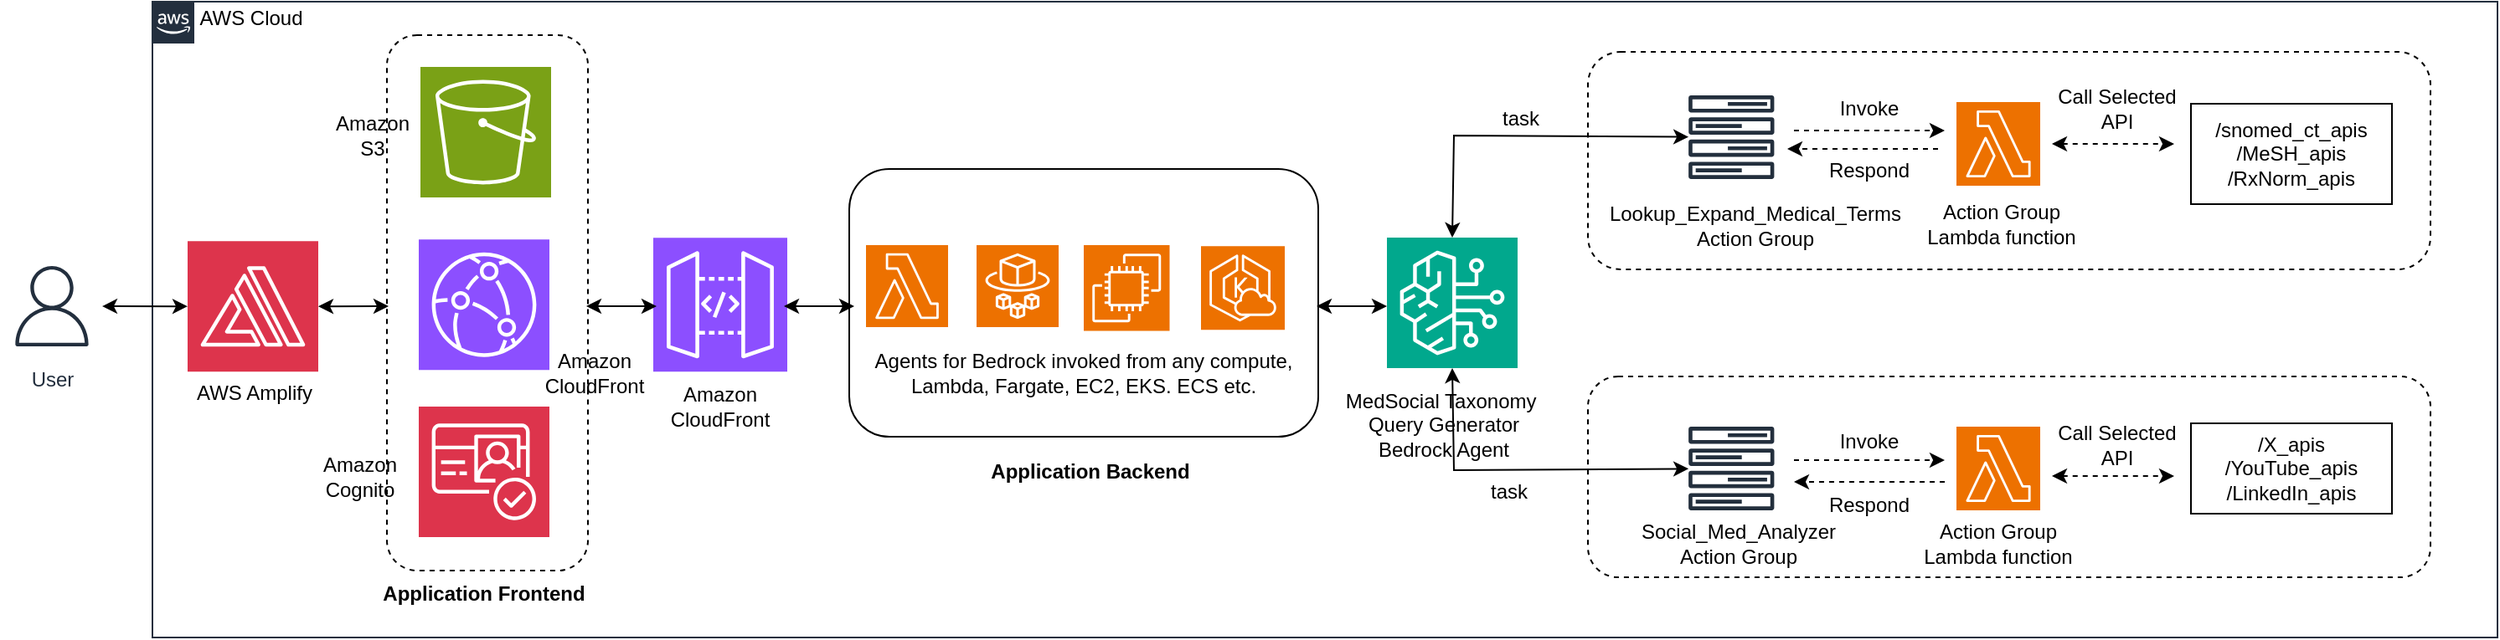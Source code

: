 <mxfile version="27.1.5">
  <diagram name="Page-1" id="mPRYtnHCe1ainTHo_fgo">
    <mxGraphModel dx="1636" dy="427" grid="1" gridSize="10" guides="1" tooltips="1" connect="1" arrows="0" fold="1" page="1" pageScale="1" pageWidth="850" pageHeight="1100" math="0" shadow="0">
      <root>
        <mxCell id="0" />
        <mxCell id="1" parent="0" />
        <mxCell id="MufeMbEMQpiEw7InIswr-2" value="`" style="points=[[0,0],[0.25,0],[0.5,0],[0.75,0],[1,0],[1,0.25],[1,0.5],[1,0.75],[1,1],[0.75,1],[0.5,1],[0.25,1],[0,1],[0,0.75],[0,0.5],[0,0.25]];outlineConnect=0;gradientColor=none;html=1;whiteSpace=wrap;fontSize=12;fontStyle=0;container=1;pointerEvents=0;collapsible=0;recursiveResize=0;shape=mxgraph.aws4.group;grIcon=mxgraph.aws4.group_aws_cloud_alt;strokeColor=#232F3E;fillColor=none;verticalAlign=top;align=left;spacingLeft=30;fontColor=#232F3E;dashed=0;" parent="1" vertex="1">
          <mxGeometry x="-600" y="480" width="1400" height="380" as="geometry" />
        </mxCell>
        <mxCell id="MufeMbEMQpiEw7InIswr-4" value="" style="sketch=0;points=[[0,0,0],[0.25,0,0],[0.5,0,0],[0.75,0,0],[1,0,0],[0,1,0],[0.25,1,0],[0.5,1,0],[0.75,1,0],[1,1,0],[0,0.25,0],[0,0.5,0],[0,0.75,0],[1,0.25,0],[1,0.5,0],[1,0.75,0]];outlineConnect=0;fontColor=#232F3E;fillColor=#01A88D;strokeColor=#ffffff;dashed=0;verticalLabelPosition=bottom;verticalAlign=top;align=center;html=1;fontSize=12;fontStyle=0;aspect=fixed;shape=mxgraph.aws4.resourceIcon;resIcon=mxgraph.aws4.bedrock;" parent="MufeMbEMQpiEw7InIswr-2" vertex="1">
          <mxGeometry x="737" y="141" width="78" height="78" as="geometry" />
        </mxCell>
        <mxCell id="MufeMbEMQpiEw7InIswr-5" value="" style="rounded=1;whiteSpace=wrap;html=1;dashed=1;" parent="MufeMbEMQpiEw7InIswr-2" vertex="1">
          <mxGeometry x="857" y="30" width="503" height="130" as="geometry" />
        </mxCell>
        <mxCell id="MufeMbEMQpiEw7InIswr-6" value="" style="rounded=1;whiteSpace=wrap;html=1;dashed=1;" parent="MufeMbEMQpiEw7InIswr-2" vertex="1">
          <mxGeometry x="857" y="224" width="503" height="120" as="geometry" />
        </mxCell>
        <mxCell id="MufeMbEMQpiEw7InIswr-9" value="" style="sketch=0;outlineConnect=0;fontColor=#232F3E;gradientColor=none;fillColor=#232F3D;strokeColor=none;dashed=0;verticalLabelPosition=bottom;verticalAlign=top;align=center;html=1;fontSize=12;fontStyle=0;aspect=fixed;pointerEvents=1;shape=mxgraph.aws4.forums;" parent="MufeMbEMQpiEw7InIswr-2" vertex="1">
          <mxGeometry x="917" y="56" width="51.32" height="50" as="geometry" />
        </mxCell>
        <mxCell id="MufeMbEMQpiEw7InIswr-10" value="" style="sketch=0;points=[[0,0,0],[0.25,0,0],[0.5,0,0],[0.75,0,0],[1,0,0],[0,1,0],[0.25,1,0],[0.5,1,0],[0.75,1,0],[1,1,0],[0,0.25,0],[0,0.5,0],[0,0.75,0],[1,0.25,0],[1,0.5,0],[1,0.75,0]];outlineConnect=0;fontColor=#232F3E;fillColor=#ED7100;strokeColor=#ffffff;dashed=0;verticalLabelPosition=bottom;verticalAlign=top;align=center;html=1;fontSize=12;fontStyle=0;aspect=fixed;shape=mxgraph.aws4.resourceIcon;resIcon=mxgraph.aws4.lambda;" parent="MufeMbEMQpiEw7InIswr-2" vertex="1">
          <mxGeometry x="1077" y="60" width="50" height="50" as="geometry" />
        </mxCell>
        <mxCell id="MufeMbEMQpiEw7InIswr-11" value="&lt;div&gt;/snomed_ct_apis&lt;/div&gt;&lt;div&gt;/MeSH_apis&lt;/div&gt;&lt;div&gt;/RxNorm_apis&lt;br&gt;&lt;/div&gt;" style="rounded=0;whiteSpace=wrap;html=1;" parent="MufeMbEMQpiEw7InIswr-2" vertex="1">
          <mxGeometry x="1217" y="61" width="120" height="60" as="geometry" />
        </mxCell>
        <mxCell id="MufeMbEMQpiEw7InIswr-12" value="" style="sketch=0;outlineConnect=0;fontColor=#232F3E;gradientColor=none;fillColor=#232F3D;strokeColor=none;dashed=0;verticalLabelPosition=bottom;verticalAlign=top;align=center;html=1;fontSize=12;fontStyle=0;aspect=fixed;pointerEvents=1;shape=mxgraph.aws4.forums;" parent="MufeMbEMQpiEw7InIswr-2" vertex="1">
          <mxGeometry x="917" y="254" width="51.32" height="50" as="geometry" />
        </mxCell>
        <mxCell id="MufeMbEMQpiEw7InIswr-14" value="&lt;div&gt;/X_apis&lt;/div&gt;&lt;div&gt;/YouTube_apis&lt;/div&gt;&lt;div&gt;/LinkedIn_apis&lt;br&gt;&lt;/div&gt;" style="rounded=0;whiteSpace=wrap;html=1;" parent="MufeMbEMQpiEw7InIswr-2" vertex="1">
          <mxGeometry x="1217" y="252" width="120" height="54" as="geometry" />
        </mxCell>
        <mxCell id="MufeMbEMQpiEw7InIswr-13" value="" style="sketch=0;points=[[0,0,0],[0.25,0,0],[0.5,0,0],[0.75,0,0],[1,0,0],[0,1,0],[0.25,1,0],[0.5,1,0],[0.75,1,0],[1,1,0],[0,0.25,0],[0,0.5,0],[0,0.75,0],[1,0.25,0],[1,0.5,0],[1,0.75,0]];outlineConnect=0;fontColor=#232F3E;fillColor=#ED7100;strokeColor=#ffffff;dashed=0;verticalLabelPosition=bottom;verticalAlign=top;align=center;html=1;fontSize=12;fontStyle=0;aspect=fixed;shape=mxgraph.aws4.resourceIcon;resIcon=mxgraph.aws4.lambda;" parent="MufeMbEMQpiEw7InIswr-2" vertex="1">
          <mxGeometry x="1077" y="254" width="50" height="50" as="geometry" />
        </mxCell>
        <mxCell id="MufeMbEMQpiEw7InIswr-16" value="Lookup_Expand_Medical_Terms Action Group" style="text;html=1;align=center;verticalAlign=middle;whiteSpace=wrap;rounded=0;" parent="MufeMbEMQpiEw7InIswr-2" vertex="1">
          <mxGeometry x="867" y="119.5" width="180" height="29" as="geometry" />
        </mxCell>
        <mxCell id="MufeMbEMQpiEw7InIswr-28" value="&lt;div&gt;Action Group&lt;/div&gt;&lt;div&gt;Lambda function&lt;br&gt;&lt;/div&gt;" style="text;html=1;align=center;verticalAlign=middle;whiteSpace=wrap;rounded=0;" parent="MufeMbEMQpiEw7InIswr-2" vertex="1">
          <mxGeometry x="1039" y="123" width="130" height="20" as="geometry" />
        </mxCell>
        <mxCell id="MufeMbEMQpiEw7InIswr-31" value="&lt;div&gt;Action Group&lt;/div&gt;&lt;div&gt;Lambda function&lt;br&gt;&lt;/div&gt;" style="text;html=1;align=center;verticalAlign=middle;whiteSpace=wrap;rounded=0;" parent="MufeMbEMQpiEw7InIswr-2" vertex="1">
          <mxGeometry x="1037" y="314" width="130" height="20" as="geometry" />
        </mxCell>
        <mxCell id="MufeMbEMQpiEw7InIswr-32" value="&lt;div&gt;Social_Med_Analyzer &lt;br&gt;&lt;/div&gt;&lt;div&gt;Action Group&lt;/div&gt;" style="text;html=1;align=center;verticalAlign=middle;whiteSpace=wrap;rounded=0;" parent="MufeMbEMQpiEw7InIswr-2" vertex="1">
          <mxGeometry x="857" y="309.5" width="180" height="29" as="geometry" />
        </mxCell>
        <mxCell id="MufeMbEMQpiEw7InIswr-33" value="" style="endArrow=classic;startArrow=classic;html=1;rounded=0;exitX=0.5;exitY=0;exitDx=0;exitDy=0;exitPerimeter=0;" parent="MufeMbEMQpiEw7InIswr-2" source="MufeMbEMQpiEw7InIswr-4" target="MufeMbEMQpiEw7InIswr-9" edge="1">
          <mxGeometry width="50" height="50" relative="1" as="geometry">
            <mxPoint x="1017" y="220" as="sourcePoint" />
            <mxPoint x="1067" y="170" as="targetPoint" />
            <Array as="points">
              <mxPoint x="777" y="80" />
            </Array>
          </mxGeometry>
        </mxCell>
        <mxCell id="MufeMbEMQpiEw7InIswr-34" value="" style="endArrow=classic;startArrow=classic;html=1;rounded=0;entryX=0.5;entryY=1;entryDx=0;entryDy=0;entryPerimeter=0;" parent="MufeMbEMQpiEw7InIswr-2" source="MufeMbEMQpiEw7InIswr-12" target="MufeMbEMQpiEw7InIswr-4" edge="1">
          <mxGeometry width="50" height="50" relative="1" as="geometry">
            <mxPoint x="817" y="141" as="sourcePoint" />
            <mxPoint x="957" y="81" as="targetPoint" />
            <Array as="points">
              <mxPoint x="777" y="280" />
            </Array>
          </mxGeometry>
        </mxCell>
        <mxCell id="MufeMbEMQpiEw7InIswr-36" value="task" style="text;strokeColor=none;align=center;fillColor=none;html=1;verticalAlign=middle;whiteSpace=wrap;rounded=0;" parent="MufeMbEMQpiEw7InIswr-2" vertex="1">
          <mxGeometry x="787" y="55" width="60" height="30" as="geometry" />
        </mxCell>
        <mxCell id="MufeMbEMQpiEw7InIswr-39" value="" style="rounded=1;whiteSpace=wrap;html=1;" parent="MufeMbEMQpiEw7InIswr-2" vertex="1">
          <mxGeometry x="416" y="100" width="280" height="160" as="geometry" />
        </mxCell>
        <mxCell id="MufeMbEMQpiEw7InIswr-40" value="" style="sketch=0;points=[[0,0,0],[0.25,0,0],[0.5,0,0],[0.75,0,0],[1,0,0],[0,1,0],[0.25,1,0],[0.5,1,0],[0.75,1,0],[1,1,0],[0,0.25,0],[0,0.5,0],[0,0.75,0],[1,0.25,0],[1,0.5,0],[1,0.75,0]];outlineConnect=0;fontColor=#232F3E;fillColor=#ED7100;strokeColor=#ffffff;dashed=0;verticalLabelPosition=bottom;verticalAlign=top;align=center;html=1;fontSize=12;fontStyle=0;aspect=fixed;shape=mxgraph.aws4.resourceIcon;resIcon=mxgraph.aws4.lambda;" parent="MufeMbEMQpiEw7InIswr-2" vertex="1">
          <mxGeometry x="426" y="145.5" width="49" height="49" as="geometry" />
        </mxCell>
        <mxCell id="MufeMbEMQpiEw7InIswr-41" value="" style="sketch=0;points=[[0,0,0],[0.25,0,0],[0.5,0,0],[0.75,0,0],[1,0,0],[0,1,0],[0.25,1,0],[0.5,1,0],[0.75,1,0],[1,1,0],[0,0.25,0],[0,0.5,0],[0,0.75,0],[1,0.25,0],[1,0.5,0],[1,0.75,0]];outlineConnect=0;fontColor=#232F3E;fillColor=#ED7100;strokeColor=#ffffff;dashed=0;verticalLabelPosition=bottom;verticalAlign=top;align=center;html=1;fontSize=12;fontStyle=0;aspect=fixed;shape=mxgraph.aws4.resourceIcon;resIcon=mxgraph.aws4.fargate;" parent="MufeMbEMQpiEw7InIswr-2" vertex="1">
          <mxGeometry x="492" y="145.5" width="49" height="49" as="geometry" />
        </mxCell>
        <mxCell id="MufeMbEMQpiEw7InIswr-42" value="" style="sketch=0;points=[[0,0,0],[0.25,0,0],[0.5,0,0],[0.75,0,0],[1,0,0],[0,1,0],[0.25,1,0],[0.5,1,0],[0.75,1,0],[1,1,0],[0,0.25,0],[0,0.5,0],[0,0.75,0],[1,0.25,0],[1,0.5,0],[1,0.75,0]];outlineConnect=0;fontColor=#232F3E;fillColor=#ED7100;strokeColor=#ffffff;dashed=0;verticalLabelPosition=bottom;verticalAlign=top;align=center;html=1;fontSize=12;fontStyle=0;aspect=fixed;shape=mxgraph.aws4.resourceIcon;resIcon=mxgraph.aws4.ec2;" parent="MufeMbEMQpiEw7InIswr-2" vertex="1">
          <mxGeometry x="556" y="145.5" width="51.25" height="51.25" as="geometry" />
        </mxCell>
        <mxCell id="MufeMbEMQpiEw7InIswr-44" value="" style="sketch=0;points=[[0,0,0],[0.25,0,0],[0.5,0,0],[0.75,0,0],[1,0,0],[0,1,0],[0.25,1,0],[0.5,1,0],[0.75,1,0],[1,1,0],[0,0.25,0],[0,0.5,0],[0,0.75,0],[1,0.25,0],[1,0.5,0],[1,0.75,0]];outlineConnect=0;fontColor=#232F3E;fillColor=#ED7100;strokeColor=#ffffff;dashed=0;verticalLabelPosition=bottom;verticalAlign=top;align=center;html=1;fontSize=12;fontStyle=0;aspect=fixed;shape=mxgraph.aws4.resourceIcon;resIcon=mxgraph.aws4.eks_cloud;" parent="MufeMbEMQpiEw7InIswr-2" vertex="1">
          <mxGeometry x="626" y="146.13" width="50" height="50" as="geometry" />
        </mxCell>
        <mxCell id="MufeMbEMQpiEw7InIswr-45" value="" style="sketch=0;points=[[0,0,0],[0.25,0,0],[0.5,0,0],[0.75,0,0],[1,0,0],[0,1,0],[0.25,1,0],[0.5,1,0],[0.75,1,0],[1,1,0],[0,0.25,0],[0,0.5,0],[0,0.75,0],[1,0.25,0],[1,0.5,0],[1,0.75,0]];outlineConnect=0;fontColor=#232F3E;fillColor=#8C4FFF;strokeColor=#ffffff;dashed=0;verticalLabelPosition=bottom;verticalAlign=top;align=center;html=1;fontSize=12;fontStyle=0;aspect=fixed;shape=mxgraph.aws4.resourceIcon;resIcon=mxgraph.aws4.api_gateway;" parent="MufeMbEMQpiEw7InIswr-2" vertex="1">
          <mxGeometry x="299" y="141.13" width="80" height="80" as="geometry" />
        </mxCell>
        <mxCell id="MufeMbEMQpiEw7InIswr-46" value="" style="rounded=1;whiteSpace=wrap;html=1;dashed=1;" parent="MufeMbEMQpiEw7InIswr-2" vertex="1">
          <mxGeometry x="140" y="20" width="120" height="320" as="geometry" />
        </mxCell>
        <mxCell id="MufeMbEMQpiEw7InIswr-47" value="" style="sketch=0;points=[[0,0,0],[0.25,0,0],[0.5,0,0],[0.75,0,0],[1,0,0],[0,1,0],[0.25,1,0],[0.5,1,0],[0.75,1,0],[1,1,0],[0,0.25,0],[0,0.5,0],[0,0.75,0],[1,0.25,0],[1,0.5,0],[1,0.75,0]];outlineConnect=0;fontColor=#232F3E;fillColor=#DD344C;strokeColor=#ffffff;dashed=0;verticalLabelPosition=bottom;verticalAlign=top;align=center;html=1;fontSize=12;fontStyle=0;aspect=fixed;shape=mxgraph.aws4.resourceIcon;resIcon=mxgraph.aws4.amplify;" parent="MufeMbEMQpiEw7InIswr-2" vertex="1">
          <mxGeometry x="21" y="143.13" width="78" height="78" as="geometry" />
        </mxCell>
        <mxCell id="MufeMbEMQpiEw7InIswr-48" value="" style="sketch=0;points=[[0,0,0],[0.25,0,0],[0.5,0,0],[0.75,0,0],[1,0,0],[0,1,0],[0.25,1,0],[0.5,1,0],[0.75,1,0],[1,1,0],[0,0.25,0],[0,0.5,0],[0,0.75,0],[1,0.25,0],[1,0.5,0],[1,0.75,0]];outlineConnect=0;fontColor=#232F3E;fillColor=#8C4FFF;strokeColor=#ffffff;dashed=0;verticalLabelPosition=bottom;verticalAlign=top;align=center;html=1;fontSize=12;fontStyle=0;aspect=fixed;shape=mxgraph.aws4.resourceIcon;resIcon=mxgraph.aws4.cloudfront;" parent="MufeMbEMQpiEw7InIswr-2" vertex="1">
          <mxGeometry x="159" y="142.13" width="78" height="78" as="geometry" />
        </mxCell>
        <mxCell id="MufeMbEMQpiEw7InIswr-49" value="" style="sketch=0;points=[[0,0,0],[0.25,0,0],[0.5,0,0],[0.75,0,0],[1,0,0],[0,1,0],[0.25,1,0],[0.5,1,0],[0.75,1,0],[1,1,0],[0,0.25,0],[0,0.5,0],[0,0.75,0],[1,0.25,0],[1,0.5,0],[1,0.75,0]];outlineConnect=0;fontColor=#232F3E;fillColor=#7AA116;strokeColor=#ffffff;dashed=0;verticalLabelPosition=bottom;verticalAlign=top;align=center;html=1;fontSize=12;fontStyle=0;aspect=fixed;shape=mxgraph.aws4.resourceIcon;resIcon=mxgraph.aws4.s3;" parent="MufeMbEMQpiEw7InIswr-2" vertex="1">
          <mxGeometry x="160" y="39" width="78" height="78" as="geometry" />
        </mxCell>
        <mxCell id="MufeMbEMQpiEw7InIswr-50" value="" style="sketch=0;points=[[0,0,0],[0.25,0,0],[0.5,0,0],[0.75,0,0],[1,0,0],[0,1,0],[0.25,1,0],[0.5,1,0],[0.75,1,0],[1,1,0],[0,0.25,0],[0,0.5,0],[0,0.75,0],[1,0.25,0],[1,0.5,0],[1,0.75,0]];outlineConnect=0;fontColor=#232F3E;fillColor=#DD344C;strokeColor=#ffffff;dashed=0;verticalLabelPosition=bottom;verticalAlign=top;align=center;html=1;fontSize=12;fontStyle=0;aspect=fixed;shape=mxgraph.aws4.resourceIcon;resIcon=mxgraph.aws4.cognito;" parent="MufeMbEMQpiEw7InIswr-2" vertex="1">
          <mxGeometry x="159" y="242" width="78" height="78" as="geometry" />
        </mxCell>
        <mxCell id="MufeMbEMQpiEw7InIswr-59" value="AWS Cloud" style="text;html=1;align=center;verticalAlign=middle;whiteSpace=wrap;rounded=0;" parent="MufeMbEMQpiEw7InIswr-2" vertex="1">
          <mxGeometry x="19" width="80" height="20" as="geometry" />
        </mxCell>
        <mxCell id="MufeMbEMQpiEw7InIswr-60" value="AWS Amplify" style="text;html=1;align=center;verticalAlign=middle;whiteSpace=wrap;rounded=0;" parent="MufeMbEMQpiEw7InIswr-2" vertex="1">
          <mxGeometry x="21" y="224" width="80" height="20" as="geometry" />
        </mxCell>
        <mxCell id="MufeMbEMQpiEw7InIswr-61" value="Amazon S3" style="text;html=1;align=center;verticalAlign=middle;whiteSpace=wrap;rounded=0;" parent="MufeMbEMQpiEw7InIswr-2" vertex="1">
          <mxGeometry x="101" y="60" width="61" height="40" as="geometry" />
        </mxCell>
        <mxCell id="MufeMbEMQpiEw7InIswr-62" value="Amazon CloudFront" style="text;html=1;align=center;verticalAlign=middle;whiteSpace=wrap;rounded=0;" parent="MufeMbEMQpiEw7InIswr-2" vertex="1">
          <mxGeometry x="229" y="200.75" width="70" height="43.25" as="geometry" />
        </mxCell>
        <mxCell id="MufeMbEMQpiEw7InIswr-63" value="&lt;div&gt;Amazon Cognito&lt;/div&gt;" style="text;html=1;align=center;verticalAlign=middle;whiteSpace=wrap;rounded=0;" parent="MufeMbEMQpiEw7InIswr-2" vertex="1">
          <mxGeometry x="89" y="262.38" width="70" height="43.25" as="geometry" />
        </mxCell>
        <mxCell id="MufeMbEMQpiEw7InIswr-64" value="&lt;div&gt;&lt;b&gt;Application Frontend&lt;br&gt;&lt;/b&gt;&lt;/div&gt;" style="text;html=1;align=center;verticalAlign=middle;whiteSpace=wrap;rounded=0;" parent="MufeMbEMQpiEw7InIswr-2" vertex="1">
          <mxGeometry x="113" y="338.5" width="170" height="30" as="geometry" />
        </mxCell>
        <mxCell id="MufeMbEMQpiEw7InIswr-65" value="Amazon CloudFront" style="text;html=1;align=center;verticalAlign=middle;whiteSpace=wrap;rounded=0;" parent="MufeMbEMQpiEw7InIswr-2" vertex="1">
          <mxGeometry x="304" y="220.13" width="70" height="43.25" as="geometry" />
        </mxCell>
        <mxCell id="MufeMbEMQpiEw7InIswr-66" value="&lt;div&gt;&lt;b&gt;Application Backend&lt;br&gt;&lt;/b&gt;&lt;/div&gt;" style="text;html=1;align=center;verticalAlign=middle;whiteSpace=wrap;rounded=0;" parent="MufeMbEMQpiEw7InIswr-2" vertex="1">
          <mxGeometry x="475" y="266" width="170" height="30" as="geometry" />
        </mxCell>
        <mxCell id="MufeMbEMQpiEw7InIswr-67" value="Agents for Bedrock invoked from any compute, Lambda, Fargate, EC2, EKS. ECS etc." style="text;html=1;align=center;verticalAlign=middle;whiteSpace=wrap;rounded=0;" parent="MufeMbEMQpiEw7InIswr-2" vertex="1">
          <mxGeometry x="429" y="209.38" width="254" height="26" as="geometry" />
        </mxCell>
        <mxCell id="MufeMbEMQpiEw7InIswr-68" value="" style="endArrow=classic;html=1;rounded=0;dashed=1;" parent="MufeMbEMQpiEw7InIswr-2" edge="1">
          <mxGeometry width="50" height="50" relative="1" as="geometry">
            <mxPoint x="1066" y="88" as="sourcePoint" />
            <mxPoint x="976" y="88" as="targetPoint" />
          </mxGeometry>
        </mxCell>
        <mxCell id="MufeMbEMQpiEw7InIswr-69" value="" style="endArrow=classic;html=1;rounded=0;dashed=1;" parent="MufeMbEMQpiEw7InIswr-2" edge="1">
          <mxGeometry width="50" height="50" relative="1" as="geometry">
            <mxPoint x="1070" y="287" as="sourcePoint" />
            <mxPoint x="980" y="287" as="targetPoint" />
          </mxGeometry>
        </mxCell>
        <mxCell id="MufeMbEMQpiEw7InIswr-70" value="" style="endArrow=classic;html=1;rounded=0;dashed=1;" parent="MufeMbEMQpiEw7InIswr-2" edge="1">
          <mxGeometry width="50" height="50" relative="1" as="geometry">
            <mxPoint x="980" y="274" as="sourcePoint" />
            <mxPoint x="1070" y="274" as="targetPoint" />
          </mxGeometry>
        </mxCell>
        <mxCell id="MufeMbEMQpiEw7InIswr-71" value="" style="endArrow=classic;html=1;rounded=0;dashed=1;" parent="MufeMbEMQpiEw7InIswr-2" edge="1">
          <mxGeometry width="50" height="50" relative="1" as="geometry">
            <mxPoint x="980" y="77" as="sourcePoint" />
            <mxPoint x="1070" y="77" as="targetPoint" />
          </mxGeometry>
        </mxCell>
        <mxCell id="MufeMbEMQpiEw7InIswr-72" value="" style="endArrow=classic;startArrow=classic;html=1;rounded=0;dashed=1;" parent="MufeMbEMQpiEw7InIswr-2" edge="1">
          <mxGeometry width="50" height="50" relative="1" as="geometry">
            <mxPoint x="1134" y="85" as="sourcePoint" />
            <mxPoint x="1207" y="85" as="targetPoint" />
          </mxGeometry>
        </mxCell>
        <mxCell id="MufeMbEMQpiEw7InIswr-73" value="" style="endArrow=classic;startArrow=classic;html=1;rounded=0;dashed=1;" parent="MufeMbEMQpiEw7InIswr-2" edge="1">
          <mxGeometry width="50" height="50" relative="1" as="geometry">
            <mxPoint x="1134" y="283.5" as="sourcePoint" />
            <mxPoint x="1207" y="283.5" as="targetPoint" />
          </mxGeometry>
        </mxCell>
        <mxCell id="MufeMbEMQpiEw7InIswr-74" value="task" style="text;strokeColor=none;align=center;fillColor=none;html=1;verticalAlign=middle;whiteSpace=wrap;rounded=0;" parent="MufeMbEMQpiEw7InIswr-2" vertex="1">
          <mxGeometry x="780" y="280" width="60" height="26" as="geometry" />
        </mxCell>
        <mxCell id="MufeMbEMQpiEw7InIswr-75" value="Invoke" style="text;strokeColor=none;align=center;fillColor=none;html=1;verticalAlign=middle;whiteSpace=wrap;rounded=0;" parent="MufeMbEMQpiEw7InIswr-2" vertex="1">
          <mxGeometry x="995" y="250" width="60" height="26" as="geometry" />
        </mxCell>
        <mxCell id="MufeMbEMQpiEw7InIswr-76" value="Invoke" style="text;strokeColor=none;align=center;fillColor=none;html=1;verticalAlign=middle;whiteSpace=wrap;rounded=0;" parent="MufeMbEMQpiEw7InIswr-2" vertex="1">
          <mxGeometry x="995" y="51" width="60" height="26" as="geometry" />
        </mxCell>
        <mxCell id="MufeMbEMQpiEw7InIswr-77" value="Respond" style="text;strokeColor=none;align=center;fillColor=none;html=1;verticalAlign=middle;whiteSpace=wrap;rounded=0;" parent="MufeMbEMQpiEw7InIswr-2" vertex="1">
          <mxGeometry x="995" y="88" width="60" height="26" as="geometry" />
        </mxCell>
        <mxCell id="MufeMbEMQpiEw7InIswr-78" value="Respond" style="text;strokeColor=none;align=center;fillColor=none;html=1;verticalAlign=middle;whiteSpace=wrap;rounded=0;" parent="MufeMbEMQpiEw7InIswr-2" vertex="1">
          <mxGeometry x="995" y="288" width="60" height="26" as="geometry" />
        </mxCell>
        <mxCell id="MufeMbEMQpiEw7InIswr-80" value="Call Selected API" style="text;strokeColor=none;align=center;fillColor=none;html=1;verticalAlign=middle;whiteSpace=wrap;rounded=0;" parent="MufeMbEMQpiEw7InIswr-2" vertex="1">
          <mxGeometry x="1133" y="51" width="80" height="26" as="geometry" />
        </mxCell>
        <mxCell id="MufeMbEMQpiEw7InIswr-81" value="Call Selected API" style="text;strokeColor=none;align=center;fillColor=none;html=1;verticalAlign=middle;whiteSpace=wrap;rounded=0;" parent="MufeMbEMQpiEw7InIswr-2" vertex="1">
          <mxGeometry x="1133" y="252" width="80" height="26" as="geometry" />
        </mxCell>
        <mxCell id="1QwhLPOlTZuQX5jJg51U-1" value="&lt;br&gt;&lt;div&gt;MedSocial Taxonomy&amp;nbsp;&lt;/div&gt;&lt;div&gt;Query Generator&lt;/div&gt;&lt;div&gt;Bedrock Agent&lt;/div&gt;&lt;div&gt;&lt;br&gt;&lt;br&gt;&lt;/div&gt;" style="text;html=1;align=center;verticalAlign=middle;whiteSpace=wrap;rounded=0;" vertex="1" parent="MufeMbEMQpiEw7InIswr-2">
          <mxGeometry x="696" y="247" width="150" height="26" as="geometry" />
        </mxCell>
        <mxCell id="MufeMbEMQpiEw7InIswr-3" value="User" style="sketch=0;outlineConnect=0;fontColor=#232F3E;gradientColor=none;strokeColor=#232F3E;fillColor=#ffffff;dashed=0;verticalLabelPosition=bottom;verticalAlign=top;align=center;html=1;fontSize=12;fontStyle=0;aspect=fixed;shape=mxgraph.aws4.resourceIcon;resIcon=mxgraph.aws4.user;" parent="1" vertex="1">
          <mxGeometry x="-690" y="632" width="60" height="60" as="geometry" />
        </mxCell>
        <mxCell id="MufeMbEMQpiEw7InIswr-52" value="" style="endArrow=classic;startArrow=classic;html=1;rounded=0;" parent="1" source="MufeMbEMQpiEw7InIswr-3" target="MufeMbEMQpiEw7InIswr-47" edge="1">
          <mxGeometry width="50" height="50" relative="1" as="geometry">
            <mxPoint x="-320" y="730" as="sourcePoint" />
            <mxPoint x="-580" y="660" as="targetPoint" />
          </mxGeometry>
        </mxCell>
        <mxCell id="MufeMbEMQpiEw7InIswr-53" value="" style="endArrow=classic;startArrow=classic;html=1;rounded=0;exitX=1;exitY=0.5;exitDx=0;exitDy=0;exitPerimeter=0;" parent="1" source="MufeMbEMQpiEw7InIswr-47" edge="1">
          <mxGeometry width="50" height="50" relative="1" as="geometry">
            <mxPoint x="-510" y="662" as="sourcePoint" />
            <mxPoint x="-459" y="662" as="targetPoint" />
          </mxGeometry>
        </mxCell>
        <mxCell id="MufeMbEMQpiEw7InIswr-54" value="" style="endArrow=classic;startArrow=classic;html=1;rounded=0;exitX=1;exitY=0.5;exitDx=0;exitDy=0;exitPerimeter=0;" parent="1" edge="1">
          <mxGeometry width="50" height="50" relative="1" as="geometry">
            <mxPoint x="-341" y="662" as="sourcePoint" />
            <mxPoint x="-299" y="662" as="targetPoint" />
          </mxGeometry>
        </mxCell>
        <mxCell id="MufeMbEMQpiEw7InIswr-55" value="" style="endArrow=classic;startArrow=classic;html=1;rounded=0;exitX=1;exitY=0.5;exitDx=0;exitDy=0;exitPerimeter=0;" parent="1" edge="1">
          <mxGeometry width="50" height="50" relative="1" as="geometry">
            <mxPoint x="-223" y="662" as="sourcePoint" />
            <mxPoint x="-181" y="662" as="targetPoint" />
          </mxGeometry>
        </mxCell>
        <mxCell id="MufeMbEMQpiEw7InIswr-56" value="" style="endArrow=classic;startArrow=classic;html=1;rounded=0;exitX=1;exitY=0.5;exitDx=0;exitDy=0;exitPerimeter=0;" parent="1" edge="1">
          <mxGeometry width="50" height="50" relative="1" as="geometry">
            <mxPoint x="95" y="662" as="sourcePoint" />
            <mxPoint x="137" y="662" as="targetPoint" />
          </mxGeometry>
        </mxCell>
      </root>
    </mxGraphModel>
  </diagram>
</mxfile>
